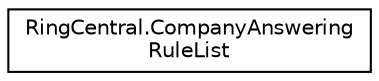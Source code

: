 digraph "Graphical Class Hierarchy"
{
 // LATEX_PDF_SIZE
  edge [fontname="Helvetica",fontsize="10",labelfontname="Helvetica",labelfontsize="10"];
  node [fontname="Helvetica",fontsize="10",shape=record];
  rankdir="LR";
  Node0 [label="RingCentral.CompanyAnswering\lRuleList",height=0.2,width=0.4,color="black", fillcolor="white", style="filled",URL="$classRingCentral_1_1CompanyAnsweringRuleList.html",tooltip=" "];
}
